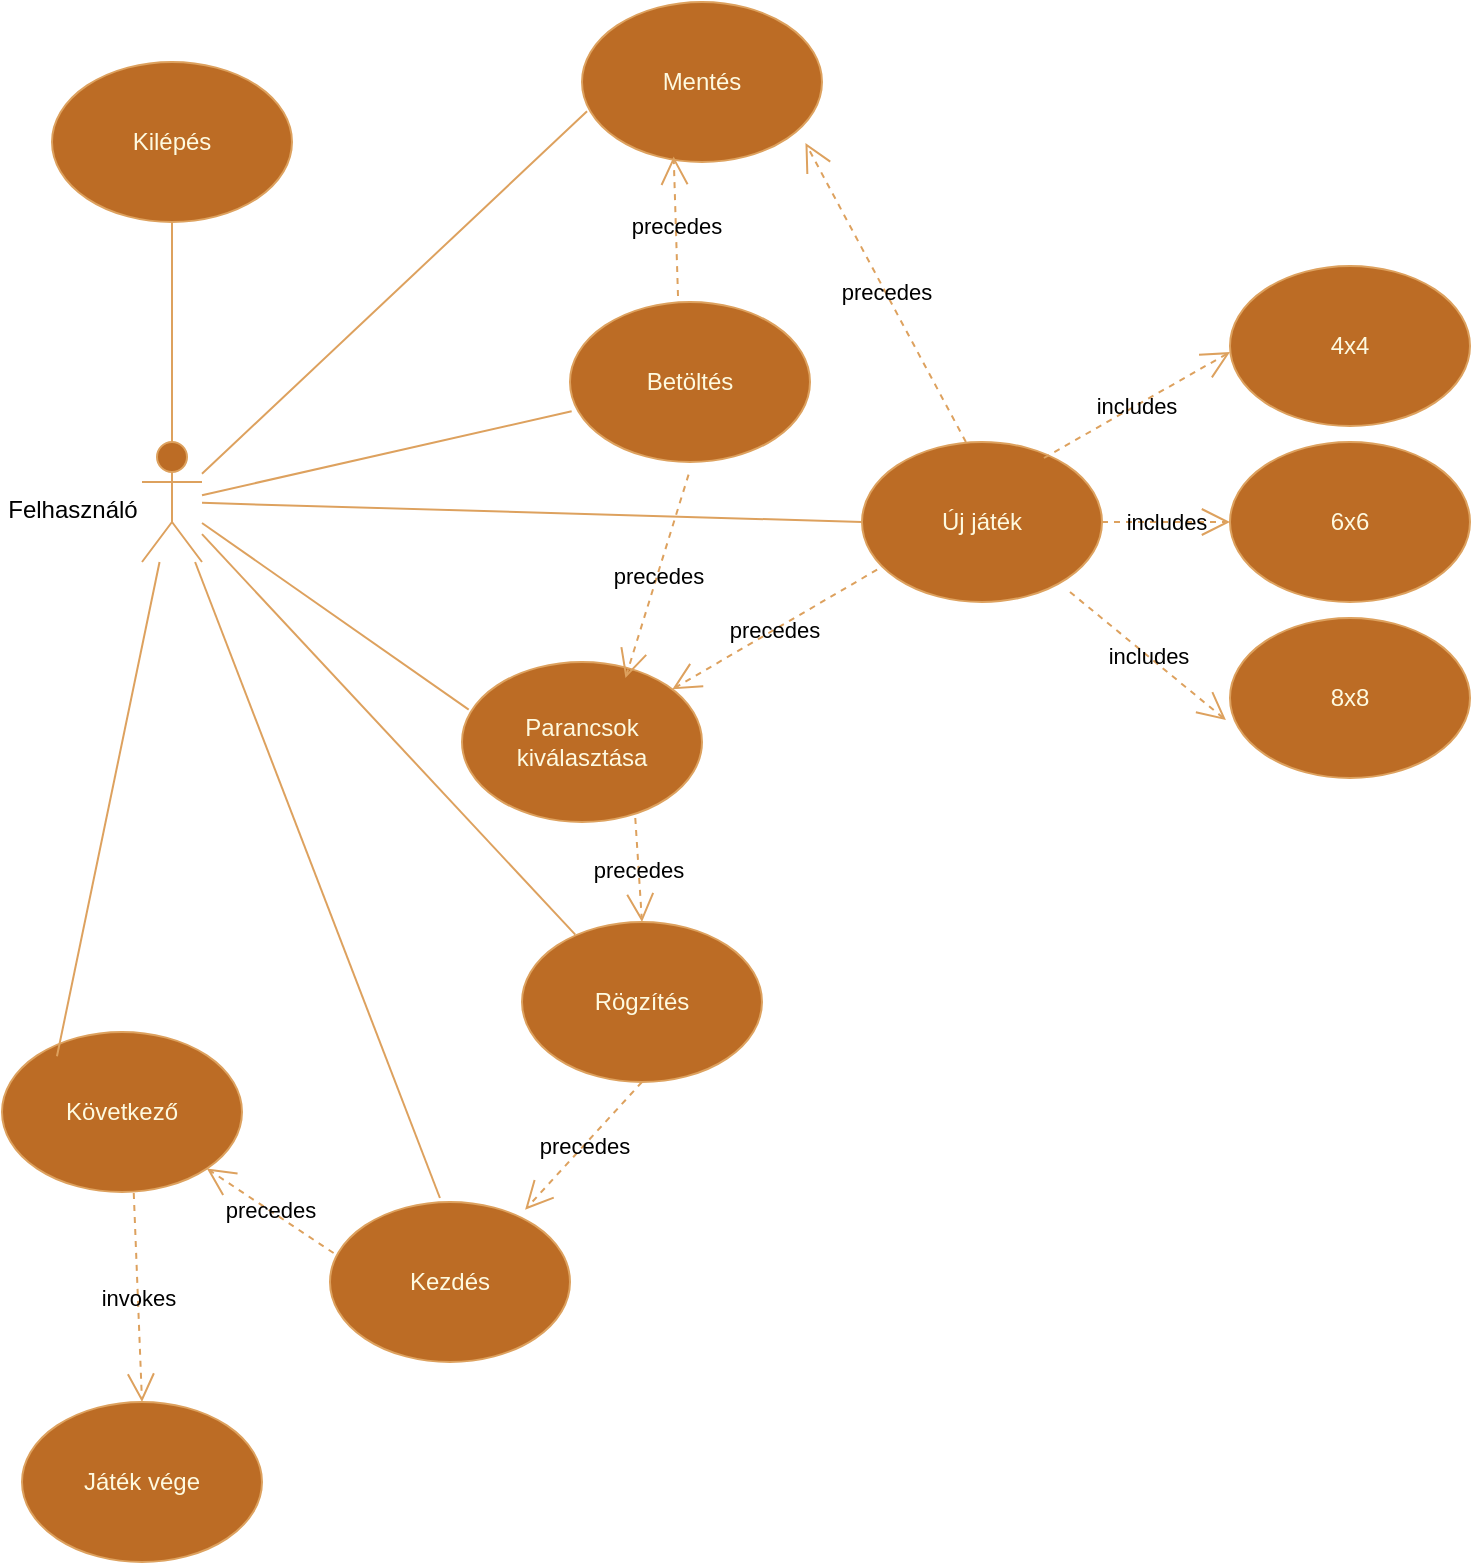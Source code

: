 <mxfile version="22.1.3" type="device">
  <diagram name="Page-1" id="fnooB2c3y_FCIgcRwQ8_">
    <mxGraphModel dx="1092" dy="711" grid="0" gridSize="10" guides="1" tooltips="1" connect="1" arrows="1" fold="1" page="1" pageScale="1" pageWidth="827" pageHeight="1169" background="none" math="0" shadow="0">
      <root>
        <mxCell id="0" />
        <mxCell id="1" parent="0" />
        <mxCell id="QMHYmS7PciH-9QfhDvw--1" value="Felhasználó" style="shape=umlActor;verticalLabelPosition=bottom;verticalAlign=top;outlineConnect=0;labelBackgroundColor=none;fillColor=#BC6C25;strokeColor=#DDA15E;fontColor=#000000;html=1;align=center;spacingTop=-40;spacingLeft=-100;rounded=0;" parent="1" vertex="1">
          <mxGeometry x="80" y="290" width="30" height="60" as="geometry" />
        </mxCell>
        <mxCell id="QMHYmS7PciH-9QfhDvw--2" value="Kilépés" style="ellipse;whiteSpace=wrap;html=1;labelBackgroundColor=none;fillColor=#BC6C25;strokeColor=#DDA15E;fontColor=#FEFAE0;rounded=0;" parent="1" vertex="1">
          <mxGeometry x="35" y="100" width="120" height="80" as="geometry" />
        </mxCell>
        <mxCell id="QMHYmS7PciH-9QfhDvw--3" value="" style="endArrow=none;html=1;rounded=0;exitX=0.5;exitY=0;exitDx=0;exitDy=0;exitPerimeter=0;entryX=0.5;entryY=1;entryDx=0;entryDy=0;labelBackgroundColor=none;strokeColor=#DDA15E;fontColor=default;" parent="1" source="QMHYmS7PciH-9QfhDvw--1" target="QMHYmS7PciH-9QfhDvw--2" edge="1">
          <mxGeometry width="50" height="50" relative="1" as="geometry">
            <mxPoint x="90" y="220" as="sourcePoint" />
            <mxPoint x="140" y="170" as="targetPoint" />
          </mxGeometry>
        </mxCell>
        <mxCell id="QMHYmS7PciH-9QfhDvw--4" value="&lt;div&gt;Mentés&lt;/div&gt;" style="ellipse;whiteSpace=wrap;html=1;labelBackgroundColor=none;fillColor=#BC6C25;strokeColor=#DDA15E;fontColor=#FEFAE0;rounded=0;" parent="1" vertex="1">
          <mxGeometry x="300" y="70" width="120" height="80" as="geometry" />
        </mxCell>
        <mxCell id="QMHYmS7PciH-9QfhDvw--5" value="Betöltés" style="ellipse;whiteSpace=wrap;html=1;labelBackgroundColor=none;fillColor=#BC6C25;strokeColor=#DDA15E;fontColor=#FEFAE0;rounded=0;" parent="1" vertex="1">
          <mxGeometry x="294" y="220" width="120" height="80" as="geometry" />
        </mxCell>
        <mxCell id="QMHYmS7PciH-9QfhDvw--6" value="Új játék" style="ellipse;whiteSpace=wrap;html=1;labelBackgroundColor=none;fillColor=#BC6C25;strokeColor=#DDA15E;fontColor=#FEFAE0;rounded=0;" parent="1" vertex="1">
          <mxGeometry x="440" y="290" width="120" height="80" as="geometry" />
        </mxCell>
        <mxCell id="QMHYmS7PciH-9QfhDvw--7" value="" style="endArrow=none;html=1;rounded=0;entryX=0;entryY=0.5;entryDx=0;entryDy=0;labelBackgroundColor=none;strokeColor=#DDA15E;fontColor=default;" parent="1" source="QMHYmS7PciH-9QfhDvw--1" target="QMHYmS7PciH-9QfhDvw--6" edge="1">
          <mxGeometry width="50" height="50" relative="1" as="geometry">
            <mxPoint x="100" y="380" as="sourcePoint" />
            <mxPoint x="150" y="330" as="targetPoint" />
          </mxGeometry>
        </mxCell>
        <mxCell id="QMHYmS7PciH-9QfhDvw--9" value="" style="endArrow=none;html=1;rounded=0;entryX=0.007;entryY=0.683;entryDx=0;entryDy=0;entryPerimeter=0;labelBackgroundColor=none;strokeColor=#DDA15E;fontColor=default;" parent="1" source="QMHYmS7PciH-9QfhDvw--1" target="QMHYmS7PciH-9QfhDvw--5" edge="1">
          <mxGeometry width="50" height="50" relative="1" as="geometry">
            <mxPoint x="110" y="360" as="sourcePoint" />
            <mxPoint x="160" y="310" as="targetPoint" />
          </mxGeometry>
        </mxCell>
        <mxCell id="QMHYmS7PciH-9QfhDvw--10" value="" style="endArrow=none;html=1;rounded=0;entryX=0.021;entryY=0.683;entryDx=0;entryDy=0;entryPerimeter=0;labelBackgroundColor=none;strokeColor=#DDA15E;fontColor=default;" parent="1" source="QMHYmS7PciH-9QfhDvw--1" target="QMHYmS7PciH-9QfhDvw--4" edge="1">
          <mxGeometry width="50" height="50" relative="1" as="geometry">
            <mxPoint x="150" y="240" as="sourcePoint" />
            <mxPoint x="200" y="190" as="targetPoint" />
          </mxGeometry>
        </mxCell>
        <mxCell id="QMHYmS7PciH-9QfhDvw--13" value="&lt;div&gt;precedes&lt;/div&gt;" style="endArrow=open;endSize=12;dashed=1;html=1;rounded=0;exitX=0.45;exitY=-0.037;exitDx=0;exitDy=0;entryX=0.382;entryY=0.965;entryDx=0;entryDy=0;entryPerimeter=0;exitPerimeter=0;labelBackgroundColor=none;strokeColor=#DDA15E;fontColor=#000000;" parent="1" source="QMHYmS7PciH-9QfhDvw--5" target="QMHYmS7PciH-9QfhDvw--4" edge="1">
          <mxGeometry width="160" relative="1" as="geometry">
            <mxPoint x="320" y="240" as="sourcePoint" />
            <mxPoint x="480" y="240" as="targetPoint" />
          </mxGeometry>
        </mxCell>
        <mxCell id="QMHYmS7PciH-9QfhDvw--14" value="&lt;div&gt;precedes&lt;/div&gt;" style="endArrow=open;endSize=12;dashed=1;html=1;rounded=0;exitX=0.433;exitY=0;exitDx=0;exitDy=0;entryX=0.931;entryY=0.881;entryDx=0;entryDy=0;entryPerimeter=0;exitPerimeter=0;labelBackgroundColor=none;strokeColor=#DDA15E;fontColor=#000000;" parent="1" source="QMHYmS7PciH-9QfhDvw--6" target="QMHYmS7PciH-9QfhDvw--4" edge="1">
          <mxGeometry width="160" relative="1" as="geometry">
            <mxPoint x="300" y="392" as="sourcePoint" />
            <mxPoint x="324" y="270" as="targetPoint" />
          </mxGeometry>
        </mxCell>
        <mxCell id="QMHYmS7PciH-9QfhDvw--17" value="Parancsok kiválasztása" style="ellipse;whiteSpace=wrap;html=1;labelBackgroundColor=none;fillColor=#BC6C25;strokeColor=#DDA15E;fontColor=#FEFAE0;rounded=0;" parent="1" vertex="1">
          <mxGeometry x="240" y="400" width="120" height="80" as="geometry" />
        </mxCell>
        <mxCell id="QMHYmS7PciH-9QfhDvw--18" value="&lt;div&gt;Rögzítés&lt;/div&gt;" style="ellipse;whiteSpace=wrap;html=1;labelBackgroundColor=none;fillColor=#BC6C25;strokeColor=#DDA15E;fontColor=#FEFAE0;rounded=0;" parent="1" vertex="1">
          <mxGeometry x="270" y="530" width="120" height="80" as="geometry" />
        </mxCell>
        <mxCell id="QMHYmS7PciH-9QfhDvw--24" value="&lt;div&gt;precedes&lt;/div&gt;" style="endArrow=open;endSize=12;dashed=1;html=1;rounded=0;exitX=0.494;exitY=1.079;exitDx=0;exitDy=0;entryX=0.681;entryY=0.1;entryDx=0;entryDy=0;entryPerimeter=0;exitPerimeter=0;labelBackgroundColor=none;strokeColor=#DDA15E;fontColor=#000000;" parent="1" source="QMHYmS7PciH-9QfhDvw--5" target="QMHYmS7PciH-9QfhDvw--17" edge="1">
          <mxGeometry width="160" relative="1" as="geometry">
            <mxPoint x="358" y="400" as="sourcePoint" />
            <mxPoint x="290" y="287" as="targetPoint" />
          </mxGeometry>
        </mxCell>
        <mxCell id="QMHYmS7PciH-9QfhDvw--25" value="&lt;div&gt;precedes&lt;/div&gt;" style="endArrow=open;endSize=12;dashed=1;html=1;rounded=0;exitX=0.063;exitY=0.798;exitDx=0;exitDy=0;exitPerimeter=0;labelBackgroundColor=none;strokeColor=#DDA15E;fontColor=#000000;" parent="1" source="QMHYmS7PciH-9QfhDvw--6" target="QMHYmS7PciH-9QfhDvw--17" edge="1">
          <mxGeometry width="160" relative="1" as="geometry">
            <mxPoint x="440" y="376.5" as="sourcePoint" />
            <mxPoint x="372" y="263.5" as="targetPoint" />
          </mxGeometry>
        </mxCell>
        <mxCell id="QMHYmS7PciH-9QfhDvw--26" value="" style="endArrow=none;html=1;rounded=0;entryX=0.028;entryY=0.298;entryDx=0;entryDy=0;entryPerimeter=0;labelBackgroundColor=none;strokeColor=#DDA15E;fontColor=default;" parent="1" source="QMHYmS7PciH-9QfhDvw--1" target="QMHYmS7PciH-9QfhDvw--17" edge="1">
          <mxGeometry width="50" height="50" relative="1" as="geometry">
            <mxPoint x="120" y="330" as="sourcePoint" />
            <mxPoint x="450" y="340" as="targetPoint" />
          </mxGeometry>
        </mxCell>
        <mxCell id="QMHYmS7PciH-9QfhDvw--27" value="" style="endArrow=none;html=1;rounded=0;entryX=0.222;entryY=0.079;entryDx=0;entryDy=0;entryPerimeter=0;labelBackgroundColor=none;strokeColor=#DDA15E;fontColor=default;" parent="1" source="QMHYmS7PciH-9QfhDvw--1" target="QMHYmS7PciH-9QfhDvw--18" edge="1">
          <mxGeometry width="50" height="50" relative="1" as="geometry">
            <mxPoint x="120" y="340" as="sourcePoint" />
            <mxPoint x="253" y="434" as="targetPoint" />
          </mxGeometry>
        </mxCell>
        <mxCell id="QMHYmS7PciH-9QfhDvw--28" value="&lt;div&gt;precedes&lt;/div&gt;" style="endArrow=open;endSize=12;dashed=1;html=1;rounded=0;exitX=0.722;exitY=0.975;exitDx=0;exitDy=0;entryX=0.5;entryY=0;entryDx=0;entryDy=0;exitPerimeter=0;labelBackgroundColor=none;strokeColor=#DDA15E;fontColor=#000000;" parent="1" source="QMHYmS7PciH-9QfhDvw--17" target="QMHYmS7PciH-9QfhDvw--18" edge="1">
          <mxGeometry width="160" relative="1" as="geometry">
            <mxPoint x="458" y="364" as="sourcePoint" />
            <mxPoint x="355" y="424" as="targetPoint" />
          </mxGeometry>
        </mxCell>
        <mxCell id="QMHYmS7PciH-9QfhDvw--30" value="Kezdés" style="ellipse;whiteSpace=wrap;html=1;labelBackgroundColor=none;fillColor=#BC6C25;strokeColor=#DDA15E;fontColor=#FEFAE0;rounded=0;" parent="1" vertex="1">
          <mxGeometry x="174" y="670" width="120" height="80" as="geometry" />
        </mxCell>
        <mxCell id="QMHYmS7PciH-9QfhDvw--33" value="Következő" style="ellipse;whiteSpace=wrap;html=1;labelBackgroundColor=none;fillColor=#BC6C25;strokeColor=#DDA15E;fontColor=#FEFAE0;rounded=0;" parent="1" vertex="1">
          <mxGeometry x="10" y="585" width="120" height="80" as="geometry" />
        </mxCell>
        <mxCell id="QMHYmS7PciH-9QfhDvw--34" value="" style="endArrow=none;html=1;rounded=0;entryX=0.458;entryY=-0.025;entryDx=0;entryDy=0;entryPerimeter=0;labelBackgroundColor=none;strokeColor=#DDA15E;fontColor=default;" parent="1" source="QMHYmS7PciH-9QfhDvw--1" target="QMHYmS7PciH-9QfhDvw--30" edge="1">
          <mxGeometry width="50" height="50" relative="1" as="geometry">
            <mxPoint x="120" y="340" as="sourcePoint" />
            <mxPoint x="253" y="434" as="targetPoint" />
          </mxGeometry>
        </mxCell>
        <mxCell id="QMHYmS7PciH-9QfhDvw--35" value="" style="endArrow=none;html=1;rounded=0;entryX=0.229;entryY=0.152;entryDx=0;entryDy=0;entryPerimeter=0;labelBackgroundColor=none;strokeColor=#DDA15E;fontColor=default;" parent="1" source="QMHYmS7PciH-9QfhDvw--1" target="QMHYmS7PciH-9QfhDvw--33" edge="1">
          <mxGeometry width="50" height="50" relative="1" as="geometry">
            <mxPoint x="109" y="360" as="sourcePoint" />
            <mxPoint x="135" y="538" as="targetPoint" />
          </mxGeometry>
        </mxCell>
        <mxCell id="QMHYmS7PciH-9QfhDvw--36" value="&lt;div&gt;precedes&lt;/div&gt;" style="endArrow=open;endSize=12;dashed=1;html=1;rounded=0;exitX=0.5;exitY=1;exitDx=0;exitDy=0;entryX=0.813;entryY=0.048;entryDx=0;entryDy=0;entryPerimeter=0;labelBackgroundColor=none;strokeColor=#DDA15E;fontColor=#000000;" parent="1" source="QMHYmS7PciH-9QfhDvw--18" target="QMHYmS7PciH-9QfhDvw--30" edge="1">
          <mxGeometry width="160" relative="1" as="geometry">
            <mxPoint x="370" y="450" as="sourcePoint" />
            <mxPoint x="466" y="451" as="targetPoint" />
          </mxGeometry>
        </mxCell>
        <mxCell id="QMHYmS7PciH-9QfhDvw--37" value="&lt;div&gt;precedes&lt;/div&gt;" style="endArrow=open;endSize=12;dashed=1;html=1;rounded=0;exitX=0.015;exitY=0.319;exitDx=0;exitDy=0;entryX=1;entryY=1;entryDx=0;entryDy=0;exitPerimeter=0;labelBackgroundColor=none;strokeColor=#DDA15E;fontColor=#000000;" parent="1" source="QMHYmS7PciH-9QfhDvw--30" target="QMHYmS7PciH-9QfhDvw--33" edge="1">
          <mxGeometry width="160" relative="1" as="geometry">
            <mxPoint x="130" y="686" as="sourcePoint" />
            <mxPoint x="72" y="740" as="targetPoint" />
          </mxGeometry>
        </mxCell>
        <mxCell id="QMHYmS7PciH-9QfhDvw--39" value="&lt;div&gt;invokes&lt;/div&gt;" style="endArrow=open;endSize=12;dashed=1;html=1;rounded=0;exitX=0.549;exitY=1.006;exitDx=0;exitDy=0;exitPerimeter=0;entryX=0.5;entryY=0;entryDx=0;entryDy=0;labelBackgroundColor=none;strokeColor=#DDA15E;fontColor=#000000;" parent="1" source="QMHYmS7PciH-9QfhDvw--33" target="QMHYmS7PciH-9QfhDvw--41" edge="1">
          <mxGeometry width="160" relative="1" as="geometry">
            <mxPoint x="186" y="706" as="sourcePoint" />
            <mxPoint x="80" y="770" as="targetPoint" />
          </mxGeometry>
        </mxCell>
        <mxCell id="QMHYmS7PciH-9QfhDvw--41" value="Játék vége" style="ellipse;whiteSpace=wrap;html=1;labelBackgroundColor=none;fillColor=#BC6C25;strokeColor=#DDA15E;fontColor=#FEFAE0;rounded=0;" parent="1" vertex="1">
          <mxGeometry x="20" y="770" width="120" height="80" as="geometry" />
        </mxCell>
        <mxCell id="eauyMy9PP_cRKuSfWRHb-2" value="4x4" style="ellipse;whiteSpace=wrap;html=1;labelBackgroundColor=none;fillColor=#BC6C25;strokeColor=#DDA15E;fontColor=#FEFAE0;rounded=0;" vertex="1" parent="1">
          <mxGeometry x="624" y="202" width="120" height="80" as="geometry" />
        </mxCell>
        <mxCell id="eauyMy9PP_cRKuSfWRHb-3" value="6x6" style="ellipse;whiteSpace=wrap;html=1;labelBackgroundColor=none;fillColor=#BC6C25;strokeColor=#DDA15E;fontColor=#FEFAE0;rounded=0;" vertex="1" parent="1">
          <mxGeometry x="624" y="290" width="120" height="80" as="geometry" />
        </mxCell>
        <mxCell id="eauyMy9PP_cRKuSfWRHb-4" value="8x8" style="ellipse;whiteSpace=wrap;html=1;labelBackgroundColor=none;fillColor=#BC6C25;strokeColor=#DDA15E;fontColor=#FEFAE0;rounded=0;" vertex="1" parent="1">
          <mxGeometry x="624" y="378" width="120" height="80" as="geometry" />
        </mxCell>
        <mxCell id="eauyMy9PP_cRKuSfWRHb-5" value="&lt;div&gt;includes&lt;/div&gt;" style="endArrow=open;endSize=12;dashed=1;html=1;rounded=0;labelBackgroundColor=none;strokeColor=#DDA15E;fontColor=#000000;entryX=-0.017;entryY=0.638;entryDx=0;entryDy=0;entryPerimeter=0;" edge="1" parent="1" target="eauyMy9PP_cRKuSfWRHb-4">
          <mxGeometry width="160" relative="1" as="geometry">
            <mxPoint x="544" y="365" as="sourcePoint" />
            <mxPoint x="444" y="470" as="targetPoint" />
          </mxGeometry>
        </mxCell>
        <mxCell id="eauyMy9PP_cRKuSfWRHb-6" value="&lt;div&gt;includes&lt;/div&gt;" style="endArrow=open;endSize=12;dashed=1;html=1;rounded=0;labelBackgroundColor=none;strokeColor=#DDA15E;fontColor=#000000;exitX=1;exitY=0.5;exitDx=0;exitDy=0;" edge="1" parent="1" source="QMHYmS7PciH-9QfhDvw--6" target="eauyMy9PP_cRKuSfWRHb-3">
          <mxGeometry width="160" relative="1" as="geometry">
            <mxPoint x="554" y="375" as="sourcePoint" />
            <mxPoint x="632" y="439" as="targetPoint" />
          </mxGeometry>
        </mxCell>
        <mxCell id="eauyMy9PP_cRKuSfWRHb-7" value="&lt;div&gt;includes&lt;/div&gt;" style="endArrow=open;endSize=12;dashed=1;html=1;rounded=0;labelBackgroundColor=none;strokeColor=#DDA15E;fontColor=#000000;entryX=0;entryY=0.538;entryDx=0;entryDy=0;entryPerimeter=0;exitX=0.758;exitY=0.1;exitDx=0;exitDy=0;exitPerimeter=0;" edge="1" parent="1" source="QMHYmS7PciH-9QfhDvw--6" target="eauyMy9PP_cRKuSfWRHb-2">
          <mxGeometry width="160" relative="1" as="geometry">
            <mxPoint x="564" y="385" as="sourcePoint" />
            <mxPoint x="642" y="449" as="targetPoint" />
          </mxGeometry>
        </mxCell>
      </root>
    </mxGraphModel>
  </diagram>
</mxfile>
